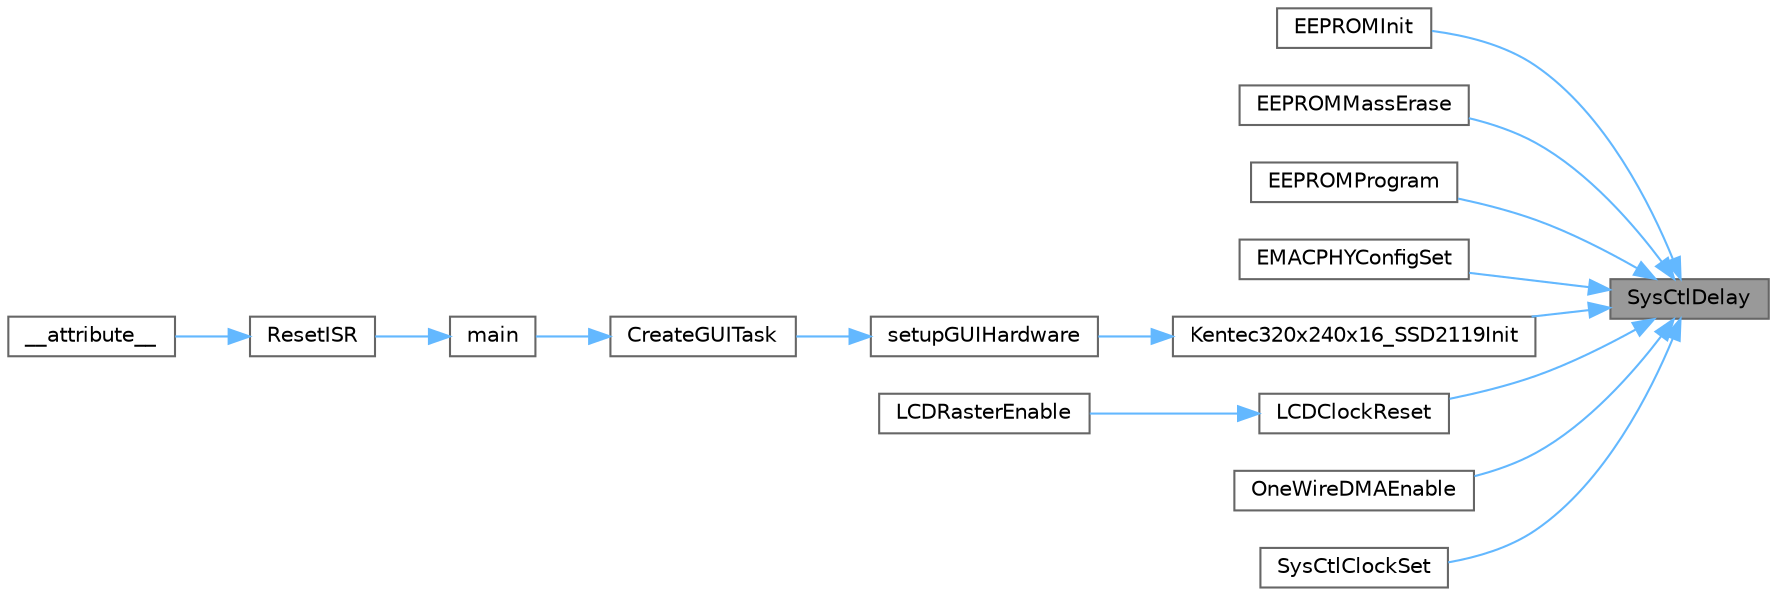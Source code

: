 digraph "SysCtlDelay"
{
 // LATEX_PDF_SIZE
  bgcolor="transparent";
  edge [fontname=Helvetica,fontsize=10,labelfontname=Helvetica,labelfontsize=10];
  node [fontname=Helvetica,fontsize=10,shape=box,height=0.2,width=0.4];
  rankdir="RL";
  Node1 [id="Node000001",label="SysCtlDelay",height=0.2,width=0.4,color="gray40", fillcolor="grey60", style="filled", fontcolor="black",tooltip=" "];
  Node1 -> Node2 [id="edge1_Node000001_Node000002",dir="back",color="steelblue1",style="solid",tooltip=" "];
  Node2 [id="Node000002",label="EEPROMInit",height=0.2,width=0.4,color="grey40", fillcolor="white", style="filled",URL="$group__eeprom__api.html#ga1f1d0bb65a54f1febbb8bb71ddff2b22",tooltip=" "];
  Node1 -> Node3 [id="edge2_Node000001_Node000003",dir="back",color="steelblue1",style="solid",tooltip=" "];
  Node3 [id="Node000003",label="EEPROMMassErase",height=0.2,width=0.4,color="grey40", fillcolor="white", style="filled",URL="$group__eeprom__api.html#ga98a7be211398870f47277ba82db14a5d",tooltip=" "];
  Node1 -> Node4 [id="edge3_Node000001_Node000004",dir="back",color="steelblue1",style="solid",tooltip=" "];
  Node4 [id="Node000004",label="EEPROMProgram",height=0.2,width=0.4,color="grey40", fillcolor="white", style="filled",URL="$group__eeprom__api.html#ga69dec2ffba5aa54bddc58639190bffda",tooltip=" "];
  Node1 -> Node5 [id="edge4_Node000001_Node000005",dir="back",color="steelblue1",style="solid",tooltip=" "];
  Node5 [id="Node000005",label="EMACPHYConfigSet",height=0.2,width=0.4,color="grey40", fillcolor="white", style="filled",URL="$group__emac__api.html#ga6f369bdbe2e8ea108ef1398242030198",tooltip=" "];
  Node1 -> Node6 [id="edge5_Node000001_Node000006",dir="back",color="steelblue1",style="solid",tooltip=" "];
  Node6 [id="Node000006",label="Kentec320x240x16_SSD2119Init",height=0.2,width=0.4,color="grey40", fillcolor="white", style="filled",URL="$group__kentec320x240x16__ssd2119__spi.html#ga9026cdb02cf32667527923cdc30f14bf",tooltip=" "];
  Node6 -> Node7 [id="edge6_Node000006_Node000007",dir="back",color="steelblue1",style="solid",tooltip=" "];
  Node7 [id="Node000007",label="setupGUIHardware",height=0.2,width=0.4,color="grey40", fillcolor="white", style="filled",URL="$gui_8c.html#ab10d5e7d96297855a1976f6f11baa909",tooltip="Initializes the GUI hardware and display context."];
  Node7 -> Node8 [id="edge7_Node000007_Node000008",dir="back",color="steelblue1",style="solid",tooltip=" "];
  Node8 [id="Node000008",label="CreateGUITask",height=0.2,width=0.4,color="grey40", fillcolor="white", style="filled",URL="$gui_8c.html#ae4a47c23309c2130fe19568576a30e6f",tooltip="Creates the GUI task and initializes the display."];
  Node8 -> Node9 [id="edge8_Node000008_Node000009",dir="back",color="steelblue1",style="solid",tooltip=" "];
  Node9 [id="Node000009",label="main",height=0.2,width=0.4,color="grey40", fillcolor="white", style="filled",URL="$main_8c.html#a840291bc02cba5474a4cb46a9b9566fe",tooltip="Starting function, that call the initialization functions."];
  Node9 -> Node10 [id="edge9_Node000009_Node000010",dir="back",color="steelblue1",style="solid",tooltip=" "];
  Node10 [id="Node000010",label="ResetISR",height=0.2,width=0.4,color="grey40", fillcolor="white", style="filled",URL="$startup__gcc_8c.html#a516ff8924be921fa3a1bb7754b1f5734",tooltip=" "];
  Node10 -> Node11 [id="edge10_Node000010_Node000011",dir="back",color="steelblue1",style="solid",tooltip=" "];
  Node11 [id="Node000011",label="__attribute__",height=0.2,width=0.4,color="grey40", fillcolor="white", style="filled",URL="$startup__gcc_8c.html#ac301d0df9e7ae88a8033eb61344b22c5",tooltip=" "];
  Node1 -> Node12 [id="edge11_Node000001_Node000012",dir="back",color="steelblue1",style="solid",tooltip=" "];
  Node12 [id="Node000012",label="LCDClockReset",height=0.2,width=0.4,color="grey40", fillcolor="white", style="filled",URL="$group__lcd__api.html#gaeaa63e2621842a284071997b86f50d7d",tooltip=" "];
  Node12 -> Node13 [id="edge12_Node000012_Node000013",dir="back",color="steelblue1",style="solid",tooltip=" "];
  Node13 [id="Node000013",label="LCDRasterEnable",height=0.2,width=0.4,color="grey40", fillcolor="white", style="filled",URL="$group__lcd__api.html#ga21f014025c8a141ed7524711f43d9725",tooltip=" "];
  Node1 -> Node14 [id="edge13_Node000001_Node000014",dir="back",color="steelblue1",style="solid",tooltip=" "];
  Node14 [id="Node000014",label="OneWireDMAEnable",height=0.2,width=0.4,color="grey40", fillcolor="white", style="filled",URL="$group__onewire__api.html#gaa3a50c703eec19b6627ce91a9354e021",tooltip=" "];
  Node1 -> Node15 [id="edge14_Node000001_Node000015",dir="back",color="steelblue1",style="solid",tooltip=" "];
  Node15 [id="Node000015",label="SysCtlClockSet",height=0.2,width=0.4,color="grey40", fillcolor="white", style="filled",URL="$group__sysctl__api.html#gab9c9f4e4588e1e9c5b42e3c3b109e5c1",tooltip=" "];
}
